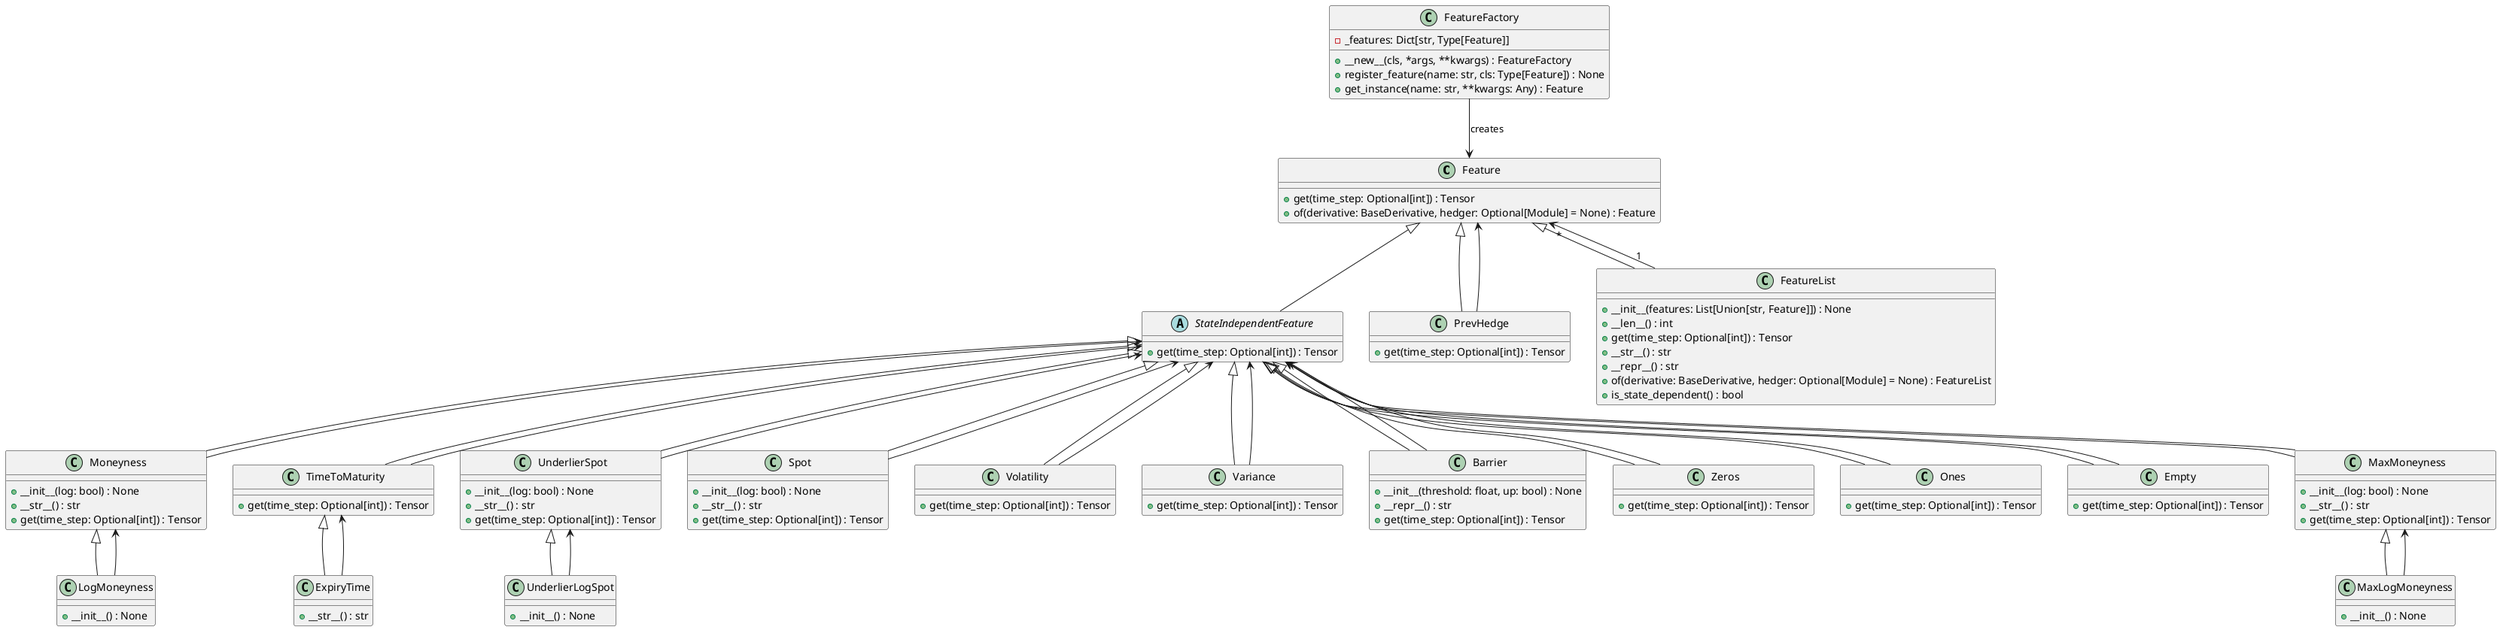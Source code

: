 @startuml

class Feature {
    + get(time_step: Optional[int]) : Tensor
    + of(derivative: BaseDerivative, hedger: Optional[Module] = None) : Feature
}

abstract class StateIndependentFeature extends Feature {
    + get(time_step: Optional[int]) : Tensor
}

class Moneyness extends StateIndependentFeature {
    + __init__(log: bool) : None
    + __str__() : str
    + get(time_step: Optional[int]) : Tensor
}

class LogMoneyness extends Moneyness {
    + __init__() : None
}

class TimeToMaturity extends StateIndependentFeature {
    + get(time_step: Optional[int]) : Tensor
}

class ExpiryTime extends TimeToMaturity {
    + __str__() : str
}

class UnderlierSpot extends StateIndependentFeature {
    + __init__(log: bool) : None
    + __str__() : str
    + get(time_step: Optional[int]) : Tensor
}

class UnderlierLogSpot extends UnderlierSpot {
    + __init__() : None
}

class Spot extends StateIndependentFeature {
    + __init__(log: bool) : None
    + __str__() : str
    + get(time_step: Optional[int]) : Tensor
}

class Volatility extends StateIndependentFeature {
    + get(time_step: Optional[int]) : Tensor
}

class Variance extends StateIndependentFeature {
    + get(time_step: Optional[int]) : Tensor
}

class PrevHedge extends Feature {
    + get(time_step: Optional[int]) : Tensor
}

class Barrier extends StateIndependentFeature {
    + __init__(threshold: float, up: bool) : None
    + __repr__() : str
    + get(time_step: Optional[int]) : Tensor
}

class Zeros extends StateIndependentFeature {
    + get(time_step: Optional[int]) : Tensor
}

class Ones extends StateIndependentFeature {
    + get(time_step: Optional[int]) : Tensor
}

class Empty extends StateIndependentFeature {
    + get(time_step: Optional[int]) : Tensor
}

class MaxMoneyness extends StateIndependentFeature {
    + __init__(log: bool) : None
    + __str__() : str
    + get(time_step: Optional[int]) : Tensor
}

class MaxLogMoneyness extends MaxMoneyness {
    + __init__() : None
}

class FeatureFactory {
    - _features: Dict[str, Type[Feature]]
    + __new__(cls, *args, **kwargs) : FeatureFactory
    + register_feature(name: str, cls: Type[Feature]) : None
    + get_instance(name: str, **kwargs: Any) : Feature
}

class FeatureList extends Feature {
    + __init__(features: List[Union[str, Feature]]) : None
    + __len__() : int
    + get(time_step: Optional[int]) : Tensor
    + __str__() : str
    + __repr__() : str
    + of(derivative: BaseDerivative, hedger: Optional[Module] = None) : FeatureList
    + is_state_dependent() : bool
}

FeatureFactory --> Feature : creates
FeatureList "1" --> "*" Feature
Moneyness --> StateIndependentFeature
LogMoneyness --> Moneyness
TimeToMaturity --> StateIndependentFeature
ExpiryTime --> TimeToMaturity
UnderlierSpot --> StateIndependentFeature
UnderlierLogSpot --> UnderlierSpot
Spot --> StateIndependentFeature
Volatility --> StateIndependentFeature
Variance --> StateIndependentFeature
PrevHedge --> Feature
Barrier --> StateIndependentFeature
Zeros --> StateIndependentFeature
Ones --> StateIndependentFeature
Empty --> StateIndependentFeature
MaxMoneyness --> StateIndependentFeature
MaxLogMoneyness --> MaxMoneyness

@enduml